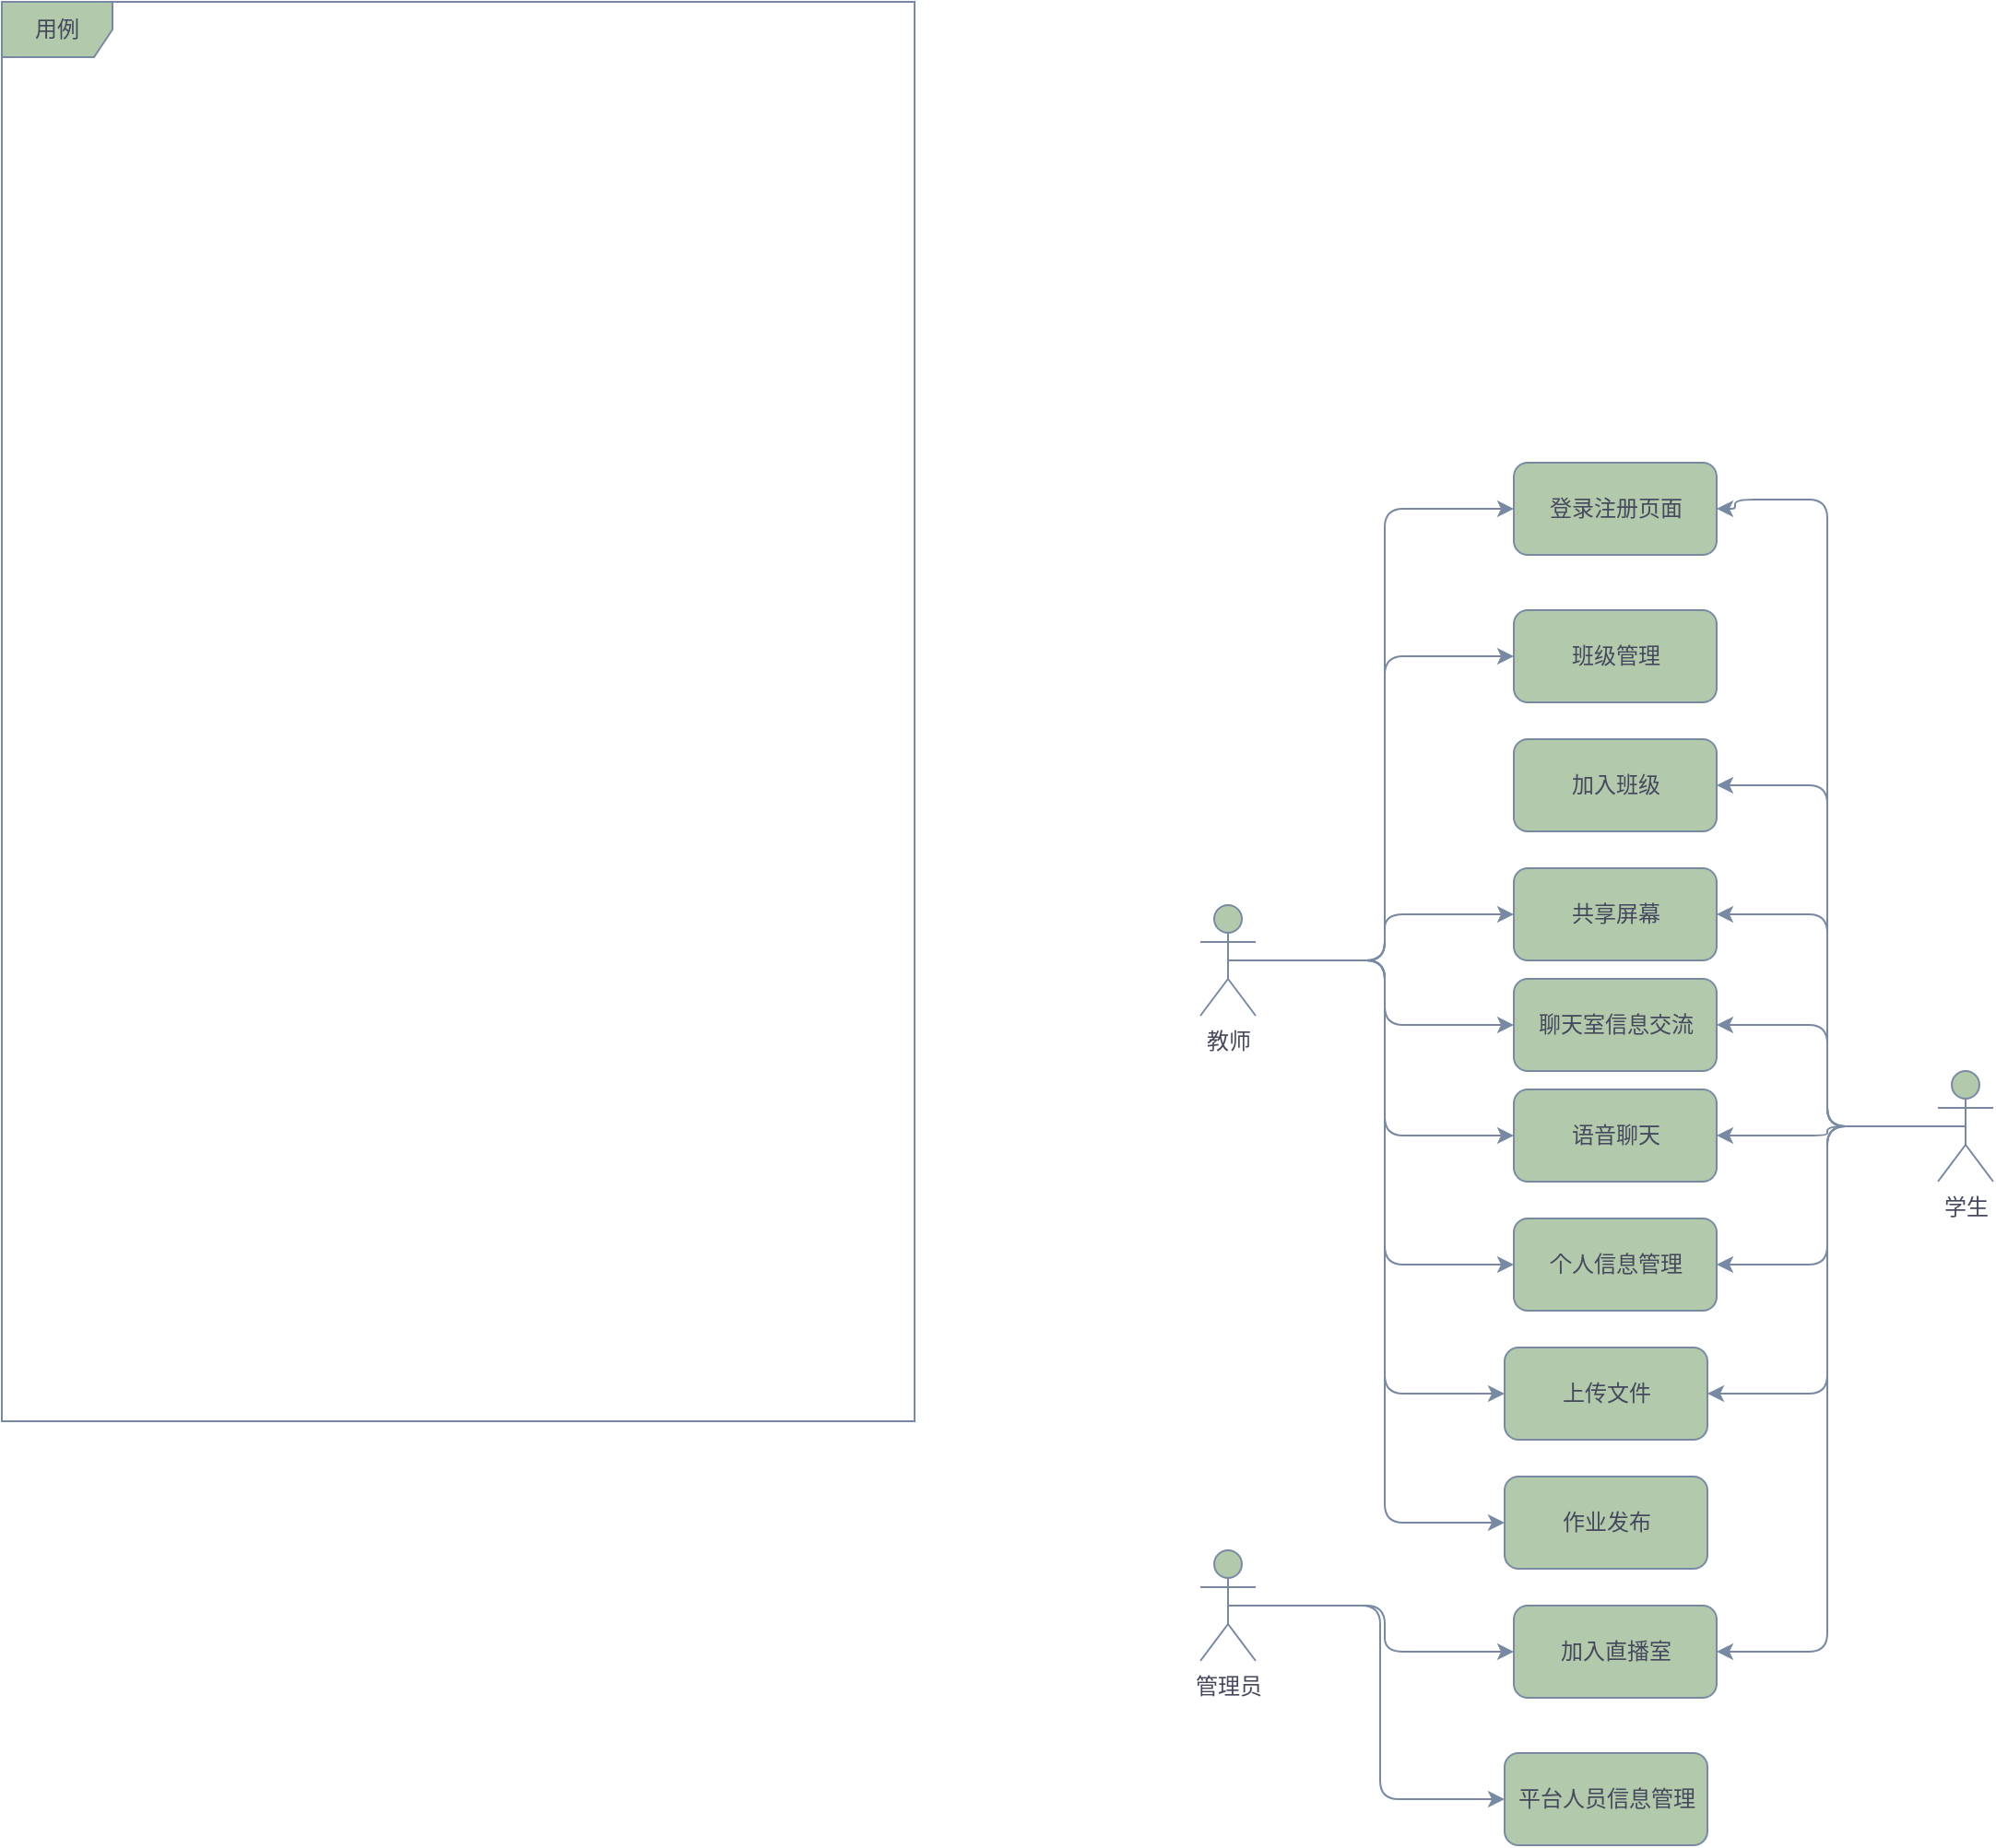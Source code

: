 <mxfile>
    <diagram id="3HRkgMCfKGj9J2yj029-" name="第 1 页">
        <mxGraphModel dx="1582" dy="785" grid="1" gridSize="10" guides="1" tooltips="1" connect="1" arrows="1" fold="1" page="1" pageScale="1" pageWidth="827" pageHeight="1169" math="0" shadow="0">
            <root>
                <mxCell id="0"/>
                <mxCell id="1" parent="0"/>
                <mxCell id="44" style="edgeStyle=orthogonalEdgeStyle;orthogonalLoop=1;jettySize=auto;html=1;exitX=0.5;exitY=0.5;exitDx=0;exitDy=0;exitPerimeter=0;entryX=1;entryY=0.5;entryDx=0;entryDy=0;strokeColor=#788AA3;fontColor=#46495D;" parent="1" source="2" target="40" edge="1">
                    <mxGeometry relative="1" as="geometry"/>
                </mxCell>
                <mxCell id="58" style="edgeStyle=orthogonalEdgeStyle;orthogonalLoop=1;jettySize=auto;html=1;exitX=0.5;exitY=0.5;exitDx=0;exitDy=0;exitPerimeter=0;entryX=1;entryY=0.5;entryDx=0;entryDy=0;strokeColor=#788AA3;fontColor=#46495D;" parent="1" source="2" target="47" edge="1">
                    <mxGeometry relative="1" as="geometry">
                        <Array as="points">
                            <mxPoint x="480" y="690"/>
                            <mxPoint x="480" y="975"/>
                        </Array>
                    </mxGeometry>
                </mxCell>
                <mxCell id="60" style="edgeStyle=orthogonalEdgeStyle;orthogonalLoop=1;jettySize=auto;html=1;exitX=0.5;exitY=0.5;exitDx=0;exitDy=0;exitPerimeter=0;entryX=1;entryY=0.5;entryDx=0;entryDy=0;strokeColor=#788AA3;fontColor=#46495D;" parent="1" source="2" target="41" edge="1">
                    <mxGeometry relative="1" as="geometry"/>
                </mxCell>
                <mxCell id="63" style="edgeStyle=orthogonalEdgeStyle;orthogonalLoop=1;jettySize=auto;html=1;exitX=0.5;exitY=0.5;exitDx=0;exitDy=0;exitPerimeter=0;entryX=1;entryY=0.5;entryDx=0;entryDy=0;strokeColor=#788AA3;fontColor=#46495D;" parent="1" source="2" target="25" edge="1">
                    <mxGeometry relative="1" as="geometry"/>
                </mxCell>
                <mxCell id="64" style="edgeStyle=orthogonalEdgeStyle;orthogonalLoop=1;jettySize=auto;html=1;exitX=0.5;exitY=0.5;exitDx=0;exitDy=0;exitPerimeter=0;entryX=1;entryY=0.5;entryDx=0;entryDy=0;strokeColor=#788AA3;fontColor=#46495D;" parent="1" source="2" target="43" edge="1">
                    <mxGeometry relative="1" as="geometry">
                        <Array as="points">
                            <mxPoint x="480" y="690"/>
                            <mxPoint x="480" y="835"/>
                        </Array>
                    </mxGeometry>
                </mxCell>
                <mxCell id="69" style="edgeStyle=orthogonalEdgeStyle;curved=0;sketch=0;orthogonalLoop=1;jettySize=auto;html=1;exitX=0.5;exitY=0.5;exitDx=0;exitDy=0;exitPerimeter=0;entryX=1;entryY=0.5;entryDx=0;entryDy=0;fontColor=#46495D;strokeColor=#788AA3;fillColor=#B2C9AB;" edge="1" parent="1" source="2" target="38">
                    <mxGeometry relative="1" as="geometry">
                        <Array as="points">
                            <mxPoint x="480" y="690"/>
                            <mxPoint x="480" y="575"/>
                        </Array>
                    </mxGeometry>
                </mxCell>
                <mxCell id="70" style="edgeStyle=orthogonalEdgeStyle;curved=0;sketch=0;orthogonalLoop=1;jettySize=auto;html=1;exitX=0.5;exitY=0.5;exitDx=0;exitDy=0;exitPerimeter=0;entryX=1;entryY=0.5;entryDx=0;entryDy=0;fontColor=#46495D;strokeColor=#788AA3;fillColor=#B2C9AB;" edge="1" parent="1" source="2" target="37">
                    <mxGeometry relative="1" as="geometry"/>
                </mxCell>
                <mxCell id="73" style="edgeStyle=orthogonalEdgeStyle;curved=0;rounded=1;sketch=0;orthogonalLoop=1;jettySize=auto;html=1;exitX=0.5;exitY=0.5;exitDx=0;exitDy=0;exitPerimeter=0;entryX=1;entryY=0.5;entryDx=0;entryDy=0;fontColor=#46495D;strokeColor=#788AA3;fillColor=#B2C9AB;" edge="1" parent="1" source="2" target="71">
                    <mxGeometry relative="1" as="geometry">
                        <Array as="points">
                            <mxPoint x="480" y="690"/>
                            <mxPoint x="480" y="350"/>
                            <mxPoint x="430" y="350"/>
                            <mxPoint x="430" y="355"/>
                        </Array>
                    </mxGeometry>
                </mxCell>
                <mxCell id="2" value="学生" style="shape=umlActor;verticalLabelPosition=bottom;verticalAlign=top;html=1;fillColor=#B2C9AB;strokeColor=#788AA3;fontColor=#46495D;rounded=1;" parent="1" vertex="1">
                    <mxGeometry x="540" y="660" width="30" height="60" as="geometry"/>
                </mxCell>
                <mxCell id="45" style="edgeStyle=orthogonalEdgeStyle;orthogonalLoop=1;jettySize=auto;html=1;exitX=0.5;exitY=0.5;exitDx=0;exitDy=0;exitPerimeter=0;entryX=0;entryY=0.5;entryDx=0;entryDy=0;strokeColor=#788AA3;fontColor=#46495D;" parent="1" source="5" target="39" edge="1">
                    <mxGeometry relative="1" as="geometry"/>
                </mxCell>
                <mxCell id="48" style="edgeStyle=orthogonalEdgeStyle;orthogonalLoop=1;jettySize=auto;html=1;exitX=0.5;exitY=0.5;exitDx=0;exitDy=0;exitPerimeter=0;strokeColor=#788AA3;fontColor=#46495D;" parent="1" source="5" target="38" edge="1">
                    <mxGeometry relative="1" as="geometry"/>
                </mxCell>
                <mxCell id="49" style="edgeStyle=orthogonalEdgeStyle;orthogonalLoop=1;jettySize=auto;html=1;exitX=0.5;exitY=0.5;exitDx=0;exitDy=0;exitPerimeter=0;strokeColor=#788AA3;fontColor=#46495D;" parent="1" source="5" target="41" edge="1">
                    <mxGeometry relative="1" as="geometry"/>
                </mxCell>
                <mxCell id="50" style="edgeStyle=orthogonalEdgeStyle;orthogonalLoop=1;jettySize=auto;html=1;exitX=0.5;exitY=0.5;exitDx=0;exitDy=0;exitPerimeter=0;entryX=0;entryY=0.5;entryDx=0;entryDy=0;strokeColor=#788AA3;fontColor=#46495D;" parent="1" source="5" target="37" edge="1">
                    <mxGeometry relative="1" as="geometry"/>
                </mxCell>
                <mxCell id="52" style="edgeStyle=orthogonalEdgeStyle;orthogonalLoop=1;jettySize=auto;html=1;exitX=0.5;exitY=0.5;exitDx=0;exitDy=0;exitPerimeter=0;entryX=0;entryY=0.5;entryDx=0;entryDy=0;strokeColor=#788AA3;fontColor=#46495D;" parent="1" source="5" target="25" edge="1">
                    <mxGeometry relative="1" as="geometry"/>
                </mxCell>
                <mxCell id="55" style="edgeStyle=orthogonalEdgeStyle;orthogonalLoop=1;jettySize=auto;html=1;exitX=0.5;exitY=0.5;exitDx=0;exitDy=0;exitPerimeter=0;entryX=0;entryY=0.5;entryDx=0;entryDy=0;strokeColor=#788AA3;fontColor=#46495D;" parent="1" source="5" target="43" edge="1">
                    <mxGeometry relative="1" as="geometry">
                        <Array as="points">
                            <mxPoint x="240" y="600"/>
                            <mxPoint x="240" y="835"/>
                        </Array>
                    </mxGeometry>
                </mxCell>
                <mxCell id="56" style="edgeStyle=orthogonalEdgeStyle;orthogonalLoop=1;jettySize=auto;html=1;exitX=0.5;exitY=0.5;exitDx=0;exitDy=0;exitPerimeter=0;entryX=0;entryY=0.5;entryDx=0;entryDy=0;strokeColor=#788AA3;fontColor=#46495D;" parent="1" source="5" target="42" edge="1">
                    <mxGeometry relative="1" as="geometry">
                        <Array as="points">
                            <mxPoint x="240" y="600"/>
                            <mxPoint x="240" y="905"/>
                        </Array>
                    </mxGeometry>
                </mxCell>
                <mxCell id="72" style="edgeStyle=orthogonalEdgeStyle;curved=0;rounded=1;sketch=0;orthogonalLoop=1;jettySize=auto;html=1;exitX=0.5;exitY=0.5;exitDx=0;exitDy=0;exitPerimeter=0;entryX=0;entryY=0.5;entryDx=0;entryDy=0;fontColor=#46495D;strokeColor=#788AA3;fillColor=#B2C9AB;" edge="1" parent="1" source="5" target="71">
                    <mxGeometry relative="1" as="geometry"/>
                </mxCell>
                <mxCell id="5" value="教师" style="shape=umlActor;verticalLabelPosition=bottom;verticalAlign=top;html=1;fillColor=#B2C9AB;strokeColor=#788AA3;fontColor=#46495D;rounded=1;" parent="1" vertex="1">
                    <mxGeometry x="140" y="570" width="30" height="60" as="geometry"/>
                </mxCell>
                <mxCell id="65" style="edgeStyle=orthogonalEdgeStyle;orthogonalLoop=1;jettySize=auto;html=1;exitX=0.5;exitY=0.5;exitDx=0;exitDy=0;exitPerimeter=0;entryX=0;entryY=0.5;entryDx=0;entryDy=0;strokeColor=#788AA3;fontColor=#46495D;" parent="1" source="14" target="36" edge="1">
                    <mxGeometry relative="1" as="geometry"/>
                </mxCell>
                <mxCell id="67" style="edgeStyle=orthogonalEdgeStyle;curved=0;sketch=0;orthogonalLoop=1;jettySize=auto;html=1;exitX=0.5;exitY=0.5;exitDx=0;exitDy=0;exitPerimeter=0;entryX=0;entryY=0.5;entryDx=0;entryDy=0;fontColor=#46495D;strokeColor=#788AA3;fillColor=#B2C9AB;" edge="1" parent="1" source="14" target="47">
                    <mxGeometry relative="1" as="geometry"/>
                </mxCell>
                <mxCell id="14" value="管理员" style="shape=umlActor;verticalLabelPosition=bottom;verticalAlign=top;html=1;fillColor=#B2C9AB;strokeColor=#788AA3;fontColor=#46495D;rounded=1;" parent="1" vertex="1">
                    <mxGeometry x="140" y="920" width="30" height="60" as="geometry"/>
                </mxCell>
                <mxCell id="21" value="用例" style="shape=umlFrame;whiteSpace=wrap;html=1;fillColor=#B2C9AB;strokeColor=#788AA3;fontColor=#46495D;rounded=1;" parent="1" vertex="1">
                    <mxGeometry x="-510" y="80" width="495" height="770" as="geometry"/>
                </mxCell>
                <mxCell id="25" value="个人信息管理" style="html=1;fillColor=#B2C9AB;strokeColor=#788AA3;fontColor=#46495D;rounded=1;" parent="1" vertex="1">
                    <mxGeometry x="310" y="740" width="110" height="50" as="geometry"/>
                </mxCell>
                <mxCell id="36" value="平台人员信息管理" style="html=1;fillColor=#B2C9AB;strokeColor=#788AA3;fontColor=#46495D;rounded=1;" parent="1" vertex="1">
                    <mxGeometry x="305" y="1030" width="110" height="50" as="geometry"/>
                </mxCell>
                <mxCell id="37" value="语音聊天" style="html=1;fillColor=#B2C9AB;strokeColor=#788AA3;fontColor=#46495D;rounded=1;" parent="1" vertex="1">
                    <mxGeometry x="310" y="670" width="110" height="50" as="geometry"/>
                </mxCell>
                <mxCell id="38" value="共享屏幕" style="html=1;fillColor=#B2C9AB;strokeColor=#788AA3;fontColor=#46495D;rounded=1;" parent="1" vertex="1">
                    <mxGeometry x="310" y="550" width="110" height="50" as="geometry"/>
                </mxCell>
                <mxCell id="39" value="班级管理" style="html=1;fillColor=#B2C9AB;strokeColor=#788AA3;fontColor=#46495D;rounded=1;" parent="1" vertex="1">
                    <mxGeometry x="310" y="410" width="110" height="50" as="geometry"/>
                </mxCell>
                <mxCell id="40" value="加入班级" style="html=1;fillColor=#B2C9AB;strokeColor=#788AA3;fontColor=#46495D;rounded=1;" parent="1" vertex="1">
                    <mxGeometry x="310" y="480" width="110" height="50" as="geometry"/>
                </mxCell>
                <mxCell id="41" value="聊天室信息交流" style="html=1;fillColor=#B2C9AB;strokeColor=#788AA3;fontColor=#46495D;rounded=1;" parent="1" vertex="1">
                    <mxGeometry x="310" y="610" width="110" height="50" as="geometry"/>
                </mxCell>
                <mxCell id="42" value="作业发布" style="html=1;fillColor=#B2C9AB;strokeColor=#788AA3;fontColor=#46495D;rounded=1;" parent="1" vertex="1">
                    <mxGeometry x="305" y="880" width="110" height="50" as="geometry"/>
                </mxCell>
                <mxCell id="43" value="上传文件" style="html=1;fillColor=#B2C9AB;strokeColor=#788AA3;fontColor=#46495D;rounded=1;" parent="1" vertex="1">
                    <mxGeometry x="305" y="810" width="110" height="50" as="geometry"/>
                </mxCell>
                <mxCell id="47" value="加入直播室" style="html=1;fillColor=#B2C9AB;strokeColor=#788AA3;fontColor=#46495D;rounded=1;" parent="1" vertex="1">
                    <mxGeometry x="310" y="950" width="110" height="50" as="geometry"/>
                </mxCell>
                <mxCell id="71" value="登录注册页面" style="html=1;rounded=1;sketch=0;fontColor=#46495D;strokeColor=#788AA3;fillColor=#B2C9AB;" vertex="1" parent="1">
                    <mxGeometry x="310" y="330" width="110" height="50" as="geometry"/>
                </mxCell>
            </root>
        </mxGraphModel>
    </diagram>
</mxfile>
